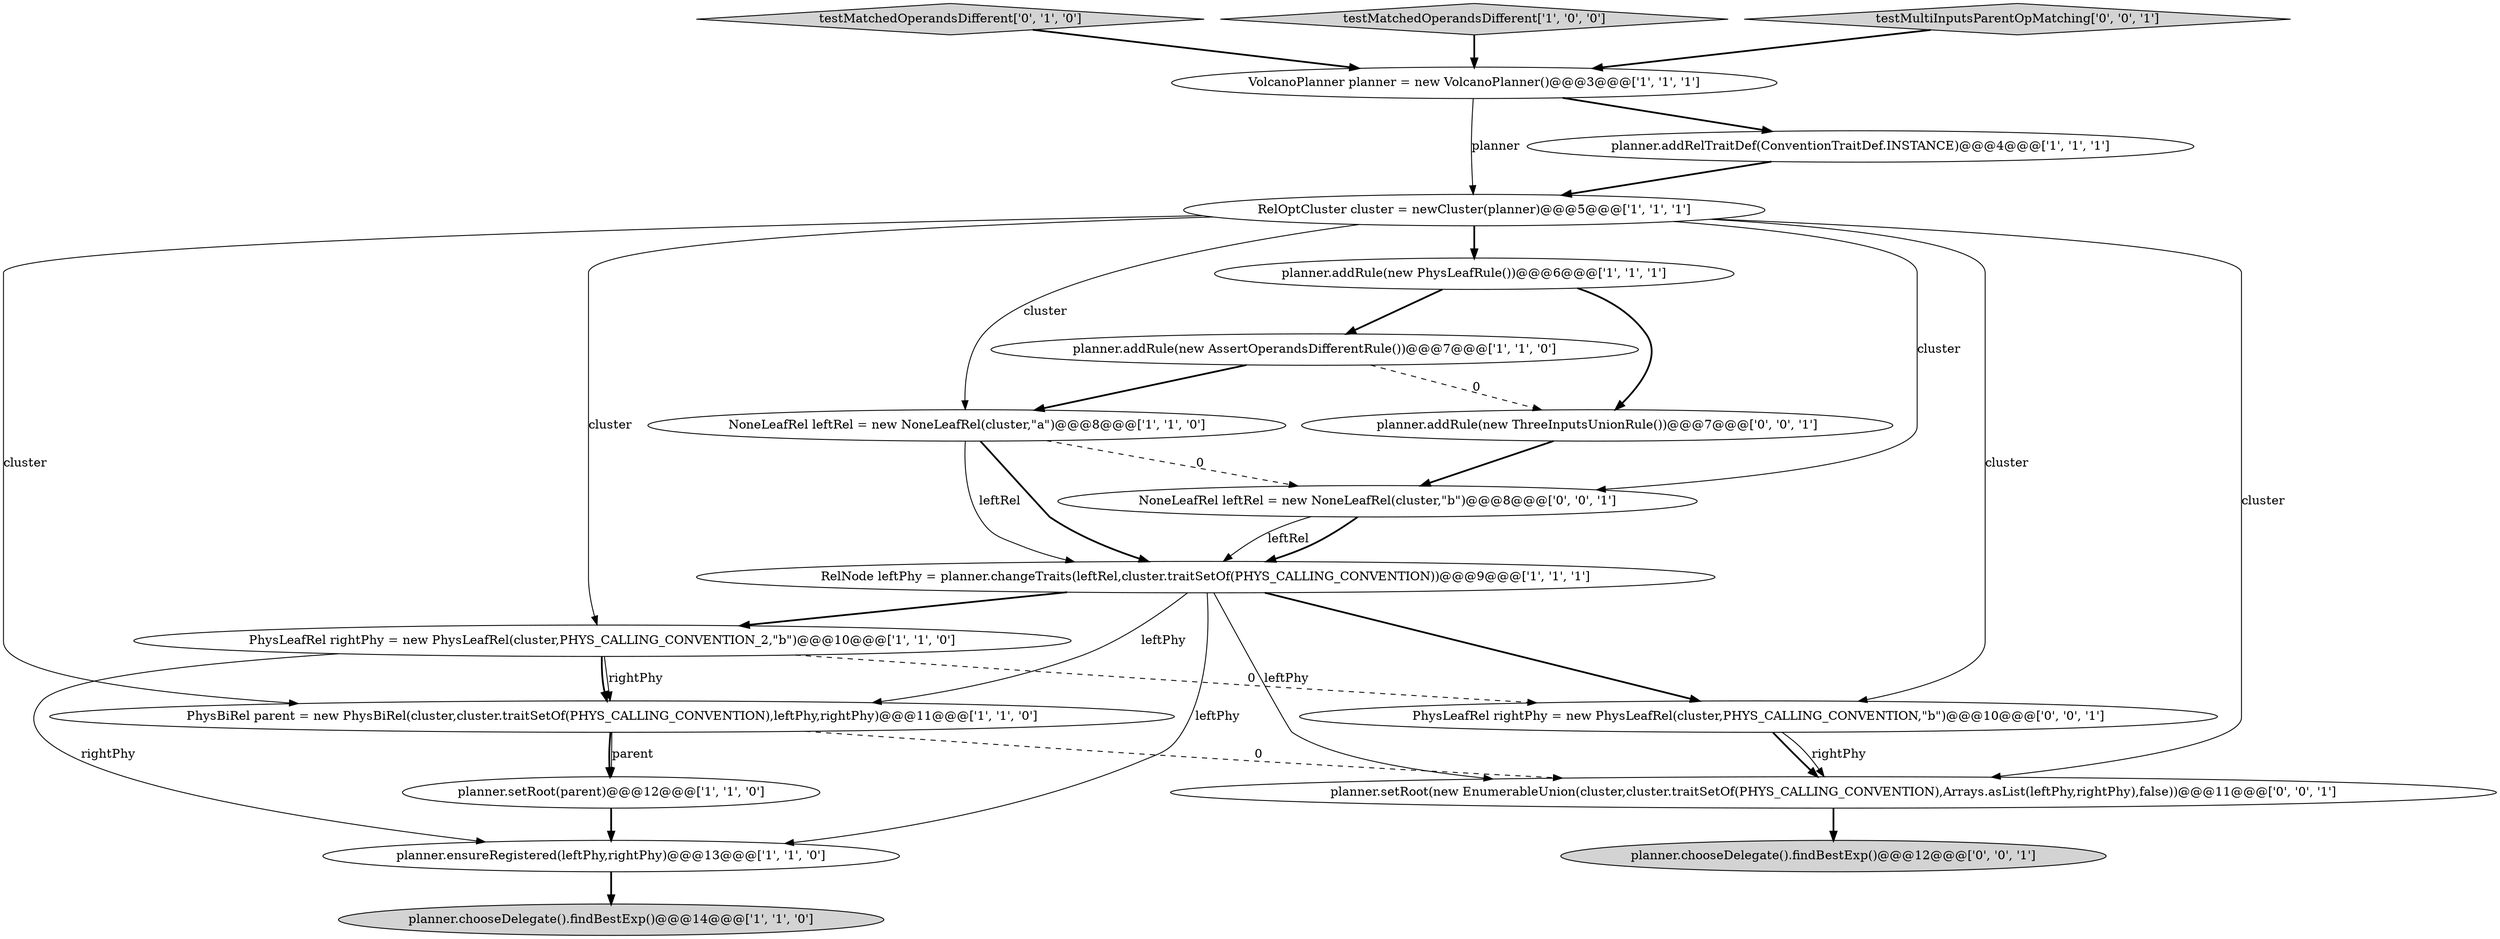 digraph {
8 [style = filled, label = "planner.addRule(new AssertOperandsDifferentRule())@@@7@@@['1', '1', '0']", fillcolor = white, shape = ellipse image = "AAA0AAABBB1BBB"];
9 [style = filled, label = "VolcanoPlanner planner = new VolcanoPlanner()@@@3@@@['1', '1', '1']", fillcolor = white, shape = ellipse image = "AAA0AAABBB1BBB"];
14 [style = filled, label = "planner.addRule(new ThreeInputsUnionRule())@@@7@@@['0', '0', '1']", fillcolor = white, shape = ellipse image = "AAA0AAABBB3BBB"];
2 [style = filled, label = "planner.addRule(new PhysLeafRule())@@@6@@@['1', '1', '1']", fillcolor = white, shape = ellipse image = "AAA0AAABBB1BBB"];
3 [style = filled, label = "RelNode leftPhy = planner.changeTraits(leftRel,cluster.traitSetOf(PHYS_CALLING_CONVENTION))@@@9@@@['1', '1', '1']", fillcolor = white, shape = ellipse image = "AAA0AAABBB1BBB"];
7 [style = filled, label = "planner.ensureRegistered(leftPhy,rightPhy)@@@13@@@['1', '1', '0']", fillcolor = white, shape = ellipse image = "AAA0AAABBB1BBB"];
17 [style = filled, label = "planner.chooseDelegate().findBestExp()@@@12@@@['0', '0', '1']", fillcolor = lightgray, shape = ellipse image = "AAA0AAABBB3BBB"];
13 [style = filled, label = "testMatchedOperandsDifferent['0', '1', '0']", fillcolor = lightgray, shape = diamond image = "AAA0AAABBB2BBB"];
11 [style = filled, label = "RelOptCluster cluster = newCluster(planner)@@@5@@@['1', '1', '1']", fillcolor = white, shape = ellipse image = "AAA0AAABBB1BBB"];
12 [style = filled, label = "NoneLeafRel leftRel = new NoneLeafRel(cluster,\"a\")@@@8@@@['1', '1', '0']", fillcolor = white, shape = ellipse image = "AAA0AAABBB1BBB"];
1 [style = filled, label = "planner.setRoot(parent)@@@12@@@['1', '1', '0']", fillcolor = white, shape = ellipse image = "AAA0AAABBB1BBB"];
15 [style = filled, label = "planner.setRoot(new EnumerableUnion(cluster,cluster.traitSetOf(PHYS_CALLING_CONVENTION),Arrays.asList(leftPhy,rightPhy),false))@@@11@@@['0', '0', '1']", fillcolor = white, shape = ellipse image = "AAA0AAABBB3BBB"];
19 [style = filled, label = "NoneLeafRel leftRel = new NoneLeafRel(cluster,\"b\")@@@8@@@['0', '0', '1']", fillcolor = white, shape = ellipse image = "AAA0AAABBB3BBB"];
16 [style = filled, label = "PhysLeafRel rightPhy = new PhysLeafRel(cluster,PHYS_CALLING_CONVENTION,\"b\")@@@10@@@['0', '0', '1']", fillcolor = white, shape = ellipse image = "AAA0AAABBB3BBB"];
10 [style = filled, label = "testMatchedOperandsDifferent['1', '0', '0']", fillcolor = lightgray, shape = diamond image = "AAA0AAABBB1BBB"];
4 [style = filled, label = "planner.addRelTraitDef(ConventionTraitDef.INSTANCE)@@@4@@@['1', '1', '1']", fillcolor = white, shape = ellipse image = "AAA0AAABBB1BBB"];
0 [style = filled, label = "PhysLeafRel rightPhy = new PhysLeafRel(cluster,PHYS_CALLING_CONVENTION_2,\"b\")@@@10@@@['1', '1', '0']", fillcolor = white, shape = ellipse image = "AAA0AAABBB1BBB"];
5 [style = filled, label = "PhysBiRel parent = new PhysBiRel(cluster,cluster.traitSetOf(PHYS_CALLING_CONVENTION),leftPhy,rightPhy)@@@11@@@['1', '1', '0']", fillcolor = white, shape = ellipse image = "AAA0AAABBB1BBB"];
6 [style = filled, label = "planner.chooseDelegate().findBestExp()@@@14@@@['1', '1', '0']", fillcolor = lightgray, shape = ellipse image = "AAA0AAABBB1BBB"];
18 [style = filled, label = "testMultiInputsParentOpMatching['0', '0', '1']", fillcolor = lightgray, shape = diamond image = "AAA0AAABBB3BBB"];
19->3 [style = solid, label="leftRel"];
16->15 [style = bold, label=""];
9->4 [style = bold, label=""];
0->16 [style = dashed, label="0"];
14->19 [style = bold, label=""];
11->15 [style = solid, label="cluster"];
16->15 [style = solid, label="rightPhy"];
9->11 [style = solid, label="planner"];
11->0 [style = solid, label="cluster"];
3->16 [style = bold, label=""];
11->5 [style = solid, label="cluster"];
8->14 [style = dashed, label="0"];
1->7 [style = bold, label=""];
3->15 [style = solid, label="leftPhy"];
11->2 [style = bold, label=""];
3->5 [style = solid, label="leftPhy"];
3->0 [style = bold, label=""];
5->1 [style = solid, label="parent"];
5->1 [style = bold, label=""];
15->17 [style = bold, label=""];
11->19 [style = solid, label="cluster"];
12->19 [style = dashed, label="0"];
12->3 [style = solid, label="leftRel"];
2->14 [style = bold, label=""];
7->6 [style = bold, label=""];
18->9 [style = bold, label=""];
3->7 [style = solid, label="leftPhy"];
0->5 [style = solid, label="rightPhy"];
11->12 [style = solid, label="cluster"];
10->9 [style = bold, label=""];
12->3 [style = bold, label=""];
13->9 [style = bold, label=""];
4->11 [style = bold, label=""];
5->15 [style = dashed, label="0"];
19->3 [style = bold, label=""];
8->12 [style = bold, label=""];
11->16 [style = solid, label="cluster"];
2->8 [style = bold, label=""];
0->5 [style = bold, label=""];
0->7 [style = solid, label="rightPhy"];
}
